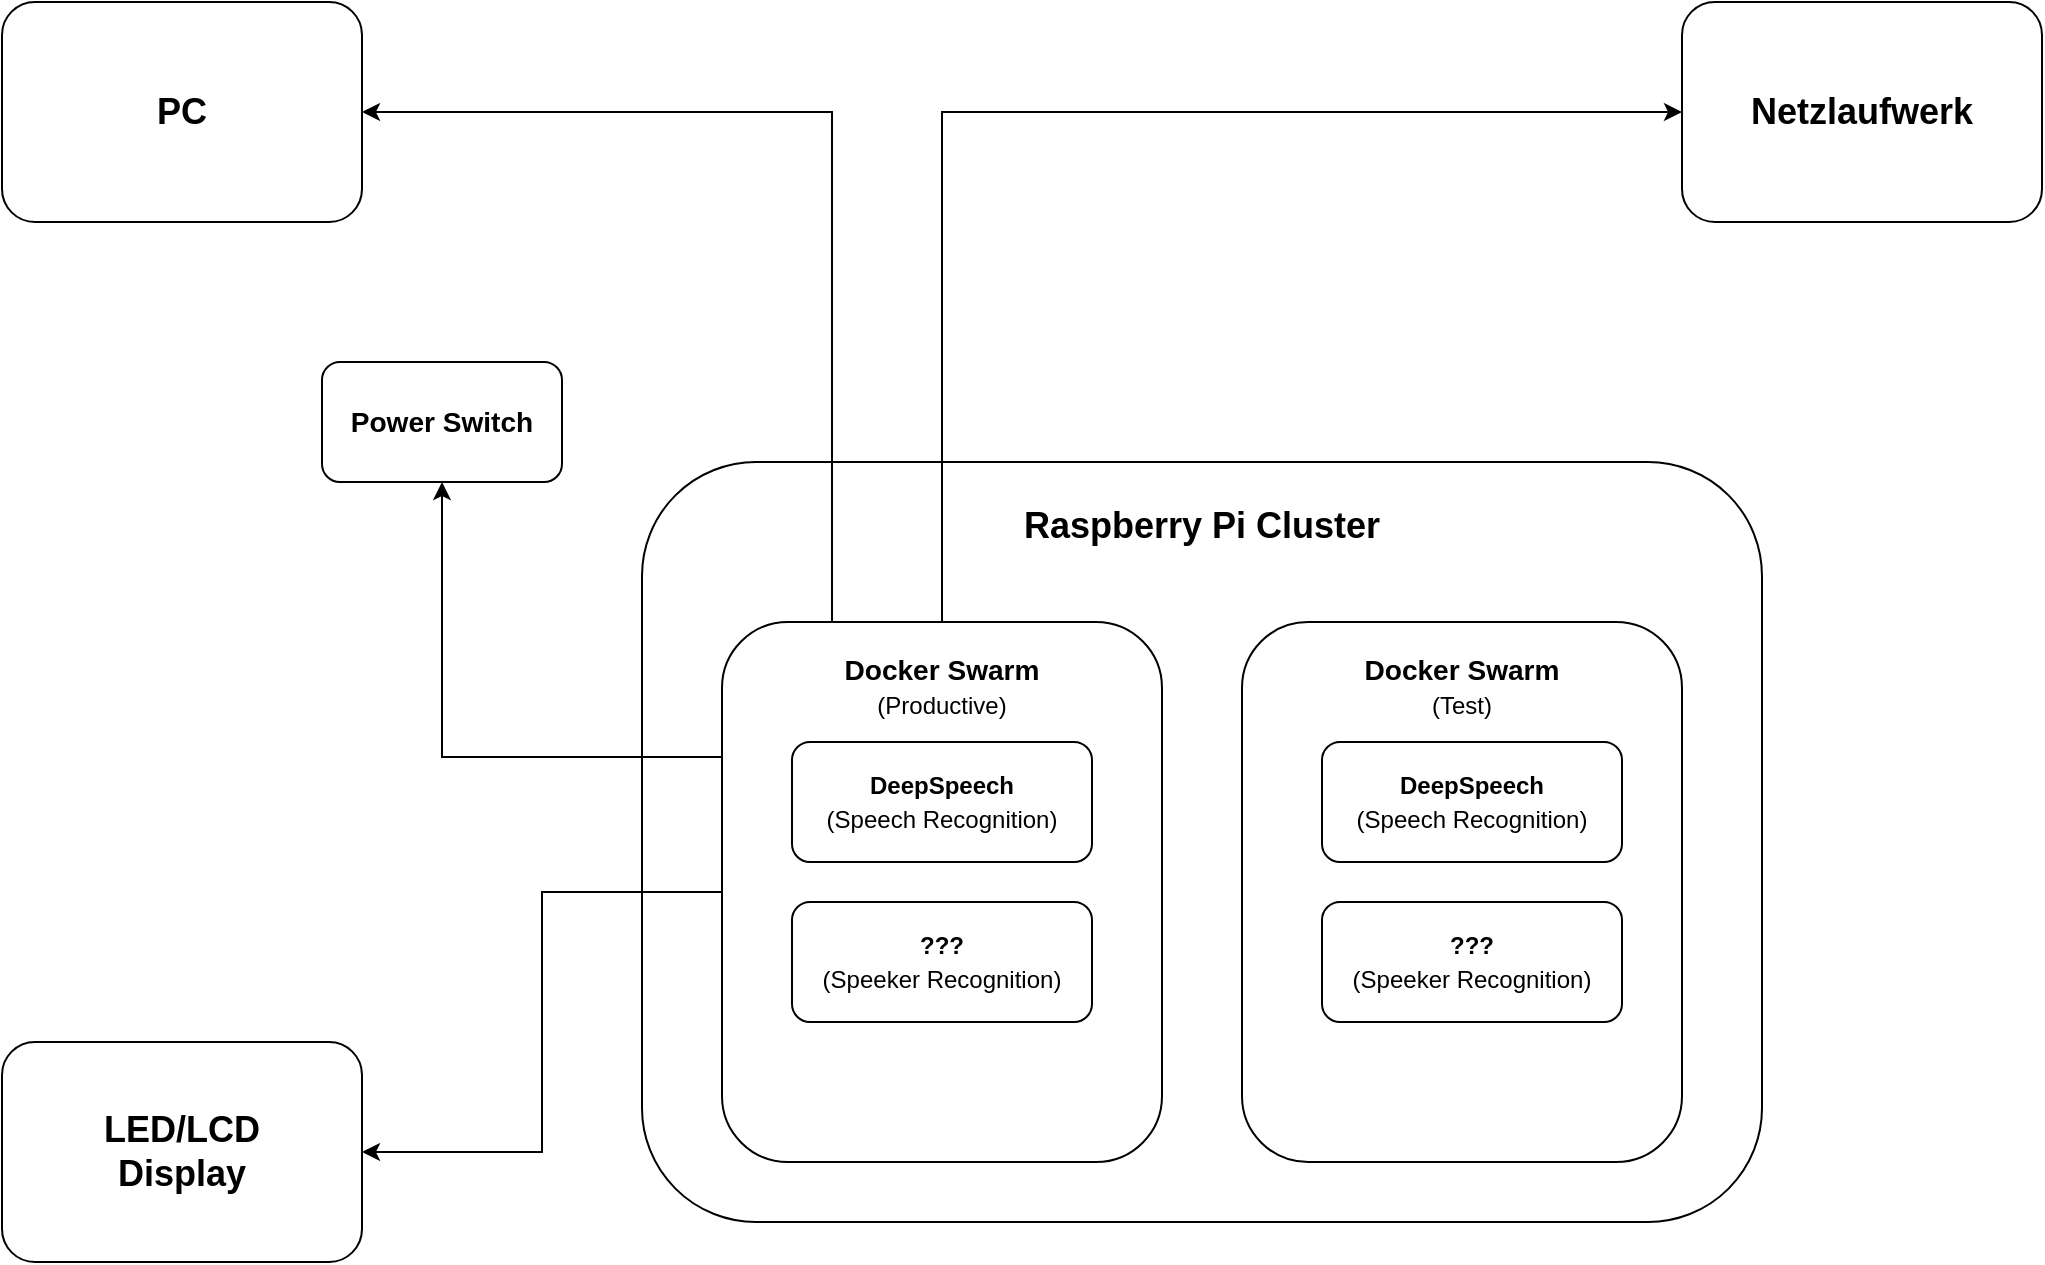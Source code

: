 <mxfile version="12.3.2" type="device" pages="1"><diagram id="7OR6YeOXAHxNccvSc-iV" name="Page-1"><mxGraphModel dx="1088" dy="968" grid="1" gridSize="10" guides="1" tooltips="1" connect="1" arrows="1" fold="1" page="1" pageScale="1" pageWidth="1169" pageHeight="827" math="0" shadow="0"><root><mxCell id="0"/><mxCell id="1" parent="0"/><mxCell id="yGb39iZiVbBWVepAvxit-1" value="&lt;h2&gt;Raspberry Pi Cluster&lt;/h2&gt;" style="rounded=1;whiteSpace=wrap;html=1;verticalAlign=top;" parent="1" vertex="1"><mxGeometry x="390" y="310" width="560" height="380" as="geometry"/></mxCell><mxCell id="yGb39iZiVbBWVepAvxit-2" value="&lt;h2&gt;PC&lt;/h2&gt;" style="rounded=1;whiteSpace=wrap;html=1;verticalAlign=middle;" parent="1" vertex="1"><mxGeometry x="70" y="80" width="180" height="110" as="geometry"/></mxCell><mxCell id="yGb39iZiVbBWVepAvxit-6" style="edgeStyle=orthogonalEdgeStyle;rounded=0;orthogonalLoop=1;jettySize=auto;html=1;exitX=0;exitY=0.5;exitDx=0;exitDy=0;entryX=1;entryY=0.5;entryDx=0;entryDy=0;" parent="1" source="yGb39iZiVbBWVepAvxit-3" target="yGb39iZiVbBWVepAvxit-4" edge="1"><mxGeometry relative="1" as="geometry"/></mxCell><mxCell id="yGb39iZiVbBWVepAvxit-7" style="edgeStyle=orthogonalEdgeStyle;rounded=0;orthogonalLoop=1;jettySize=auto;html=1;exitX=0.25;exitY=0;exitDx=0;exitDy=0;entryX=1;entryY=0.5;entryDx=0;entryDy=0;" parent="1" source="yGb39iZiVbBWVepAvxit-3" target="yGb39iZiVbBWVepAvxit-2" edge="1"><mxGeometry relative="1" as="geometry"/></mxCell><mxCell id="yGb39iZiVbBWVepAvxit-11" style="edgeStyle=orthogonalEdgeStyle;rounded=0;orthogonalLoop=1;jettySize=auto;html=1;exitX=0.5;exitY=0;exitDx=0;exitDy=0;entryX=0;entryY=0.5;entryDx=0;entryDy=0;" parent="1" source="yGb39iZiVbBWVepAvxit-3" target="yGb39iZiVbBWVepAvxit-10" edge="1"><mxGeometry relative="1" as="geometry"/></mxCell><mxCell id="yGb39iZiVbBWVepAvxit-13" style="edgeStyle=orthogonalEdgeStyle;rounded=0;orthogonalLoop=1;jettySize=auto;html=1;exitX=0;exitY=0.25;exitDx=0;exitDy=0;entryX=0.5;entryY=1;entryDx=0;entryDy=0;" parent="1" source="yGb39iZiVbBWVepAvxit-3" target="yGb39iZiVbBWVepAvxit-12" edge="1"><mxGeometry relative="1" as="geometry"/></mxCell><mxCell id="yGb39iZiVbBWVepAvxit-3" value="&lt;h3 style=&quot;line-height: 50%&quot;&gt;Docker Swarm&lt;/h3&gt;&lt;div style=&quot;line-height: 0%&quot;&gt;(Productive)&lt;br&gt;&lt;/div&gt;" style="rounded=1;whiteSpace=wrap;html=1;verticalAlign=top;" parent="1" vertex="1"><mxGeometry x="430" y="390" width="220" height="270" as="geometry"/></mxCell><mxCell id="yGb39iZiVbBWVepAvxit-4" value="&lt;h2&gt;LED/LCD&lt;br&gt;Display&lt;/h2&gt;" style="rounded=1;whiteSpace=wrap;html=1;" parent="1" vertex="1"><mxGeometry x="70" y="600" width="180" height="110" as="geometry"/></mxCell><mxCell id="yGb39iZiVbBWVepAvxit-8" value="&lt;p style=&quot;line-height: 50%&quot;&gt;&lt;b&gt;DeepSpeech&lt;/b&gt;&lt;/p&gt;&lt;p style=&quot;line-height: 40%&quot;&gt;(Speech Recognition)&lt;/p&gt;" style="rounded=1;whiteSpace=wrap;html=1;" parent="1" vertex="1"><mxGeometry x="465" y="450" width="150" height="60" as="geometry"/></mxCell><mxCell id="yGb39iZiVbBWVepAvxit-9" value="&lt;p style=&quot;line-height: 50%&quot;&gt;&lt;b&gt;???&lt;/b&gt;&lt;br&gt;&lt;/p&gt;&lt;p style=&quot;line-height: 40%&quot;&gt;(Speeker Recognition)&lt;/p&gt;" style="rounded=1;whiteSpace=wrap;html=1;" parent="1" vertex="1"><mxGeometry x="465" y="530" width="150" height="60" as="geometry"/></mxCell><mxCell id="yGb39iZiVbBWVepAvxit-10" value="&lt;h2&gt;Netzlaufwerk&lt;/h2&gt;" style="rounded=1;whiteSpace=wrap;html=1;" parent="1" vertex="1"><mxGeometry x="910" y="80" width="180" height="110" as="geometry"/></mxCell><mxCell id="yGb39iZiVbBWVepAvxit-12" value="&lt;h3&gt;Power Switch&lt;/h3&gt;" style="rounded=1;whiteSpace=wrap;html=1;" parent="1" vertex="1"><mxGeometry x="230" y="260" width="120" height="60" as="geometry"/></mxCell><mxCell id="RuykoTqDXoPjkUukob2A-1" value="&lt;h3 style=&quot;line-height: 50%&quot;&gt;Docker Swarm&lt;/h3&gt;&lt;div style=&quot;line-height: 0%&quot;&gt;(Test)&lt;br&gt;&lt;/div&gt;" style="rounded=1;whiteSpace=wrap;html=1;verticalAlign=top;" parent="1" vertex="1"><mxGeometry x="690" y="390" width="220" height="270" as="geometry"/></mxCell><mxCell id="RuykoTqDXoPjkUukob2A-2" value="&lt;p style=&quot;line-height: 50%&quot;&gt;&lt;b&gt;DeepSpeech&lt;/b&gt;&lt;/p&gt;&lt;p style=&quot;line-height: 40%&quot;&gt;(Speech Recognition)&lt;/p&gt;" style="rounded=1;whiteSpace=wrap;html=1;" parent="1" vertex="1"><mxGeometry x="730" y="450" width="150" height="60" as="geometry"/></mxCell><mxCell id="RuykoTqDXoPjkUukob2A-3" value="&lt;p style=&quot;line-height: 50%&quot;&gt;&lt;b&gt;???&lt;/b&gt;&lt;br&gt;&lt;/p&gt;&lt;p style=&quot;line-height: 40%&quot;&gt;(Speeker Recognition)&lt;/p&gt;" style="rounded=1;whiteSpace=wrap;html=1;" parent="1" vertex="1"><mxGeometry x="730" y="530" width="150" height="60" as="geometry"/></mxCell></root></mxGraphModel></diagram></mxfile>